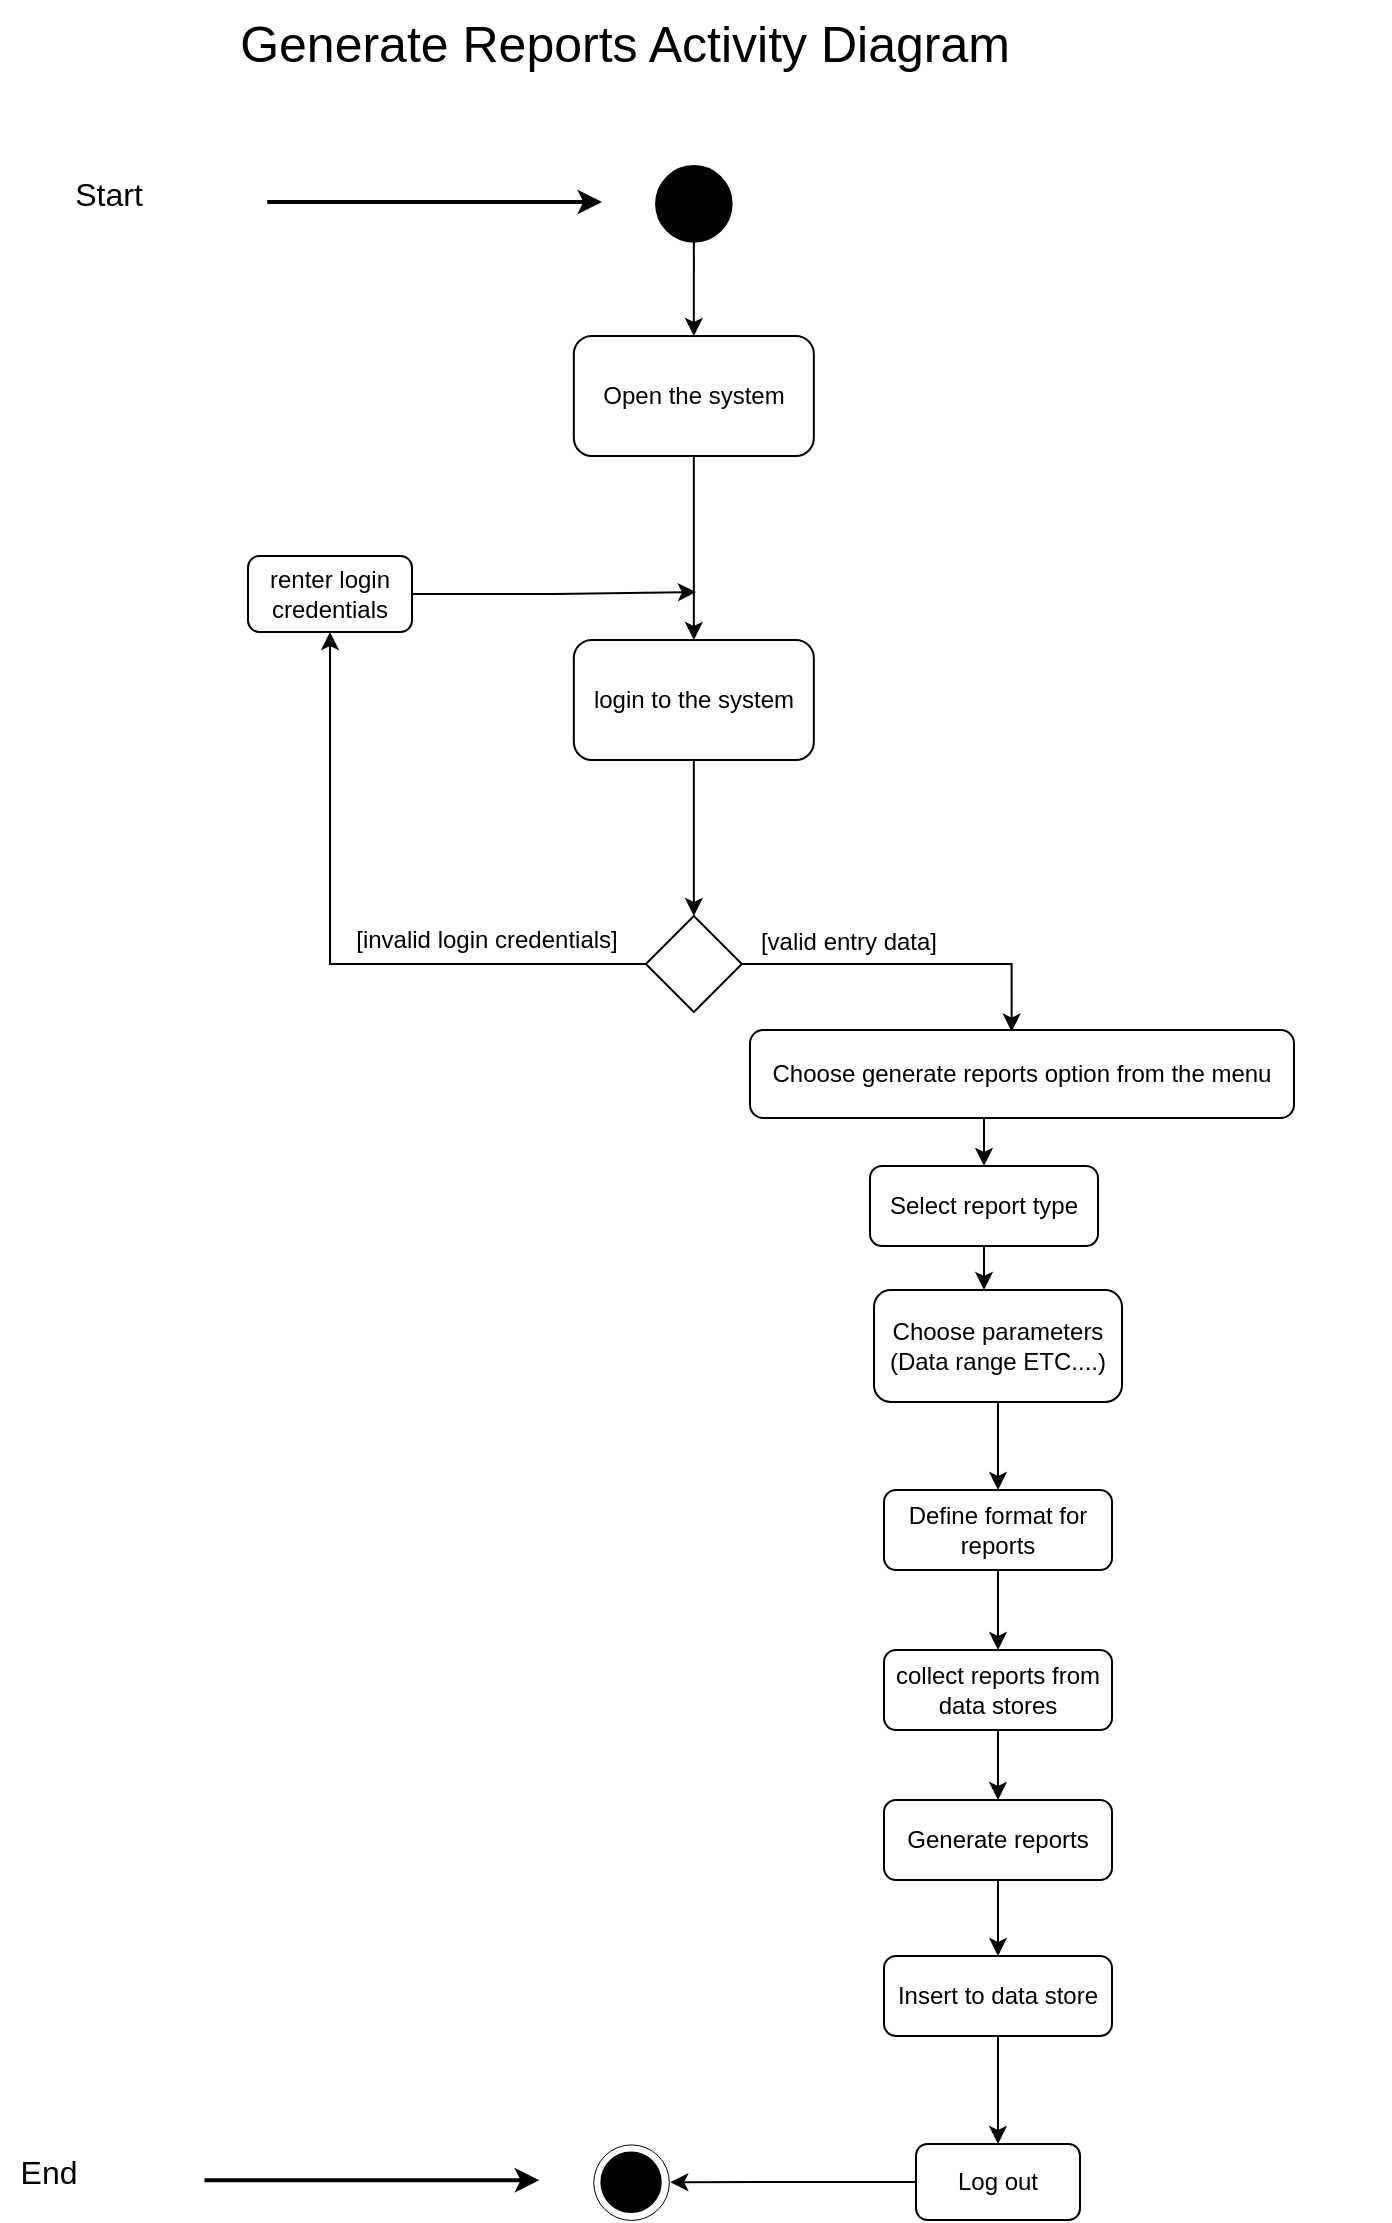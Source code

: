 <mxfile version="24.4.0" type="device">
  <diagram name="Page-1" id="PlogBAuquy3NyxP3YzZk">
    <mxGraphModel dx="1036" dy="1783" grid="0" gridSize="10" guides="1" tooltips="1" connect="1" arrows="1" fold="1" page="1" pageScale="1" pageWidth="827" pageHeight="1169" math="0" shadow="0">
      <root>
        <mxCell id="0" />
        <mxCell id="1" parent="0" />
        <mxCell id="z6OLUDkOgAweelYilt0C-42" value="&lt;span style=&quot;background-color: initial;&quot;&gt;Generate Reports Activity Diagram&lt;/span&gt;" style="text;html=1;align=center;verticalAlign=middle;resizable=0;points=[];autosize=1;strokeColor=none;fillColor=none;fontSize=25;" parent="1" vertex="1">
          <mxGeometry x="197" y="-1131" width="403" height="42" as="geometry" />
        </mxCell>
        <mxCell id="z6OLUDkOgAweelYilt0C-98" value="" style="group" parent="1" vertex="1" connectable="0">
          <mxGeometry x="87.998" y="-1050" width="694" height="1029" as="geometry" />
        </mxCell>
        <mxCell id="z6OLUDkOgAweelYilt0C-43" value="Open the system" style="rounded=1;whiteSpace=wrap;html=1;" parent="z6OLUDkOgAweelYilt0C-98" vertex="1">
          <mxGeometry x="285.922" y="87" width="120" height="60" as="geometry" />
        </mxCell>
        <mxCell id="z6OLUDkOgAweelYilt0C-44" value="" style="edgeStyle=orthogonalEdgeStyle;rounded=0;orthogonalLoop=1;jettySize=auto;html=1;exitX=0.5;exitY=1;exitDx=0;exitDy=0;" parent="z6OLUDkOgAweelYilt0C-98" source="z6OLUDkOgAweelYilt0C-43" target="z6OLUDkOgAweelYilt0C-46" edge="1">
          <mxGeometry relative="1" as="geometry">
            <mxPoint x="346.002" y="186" as="sourcePoint" />
            <mxPoint x="345.632" y="248" as="targetPoint" />
          </mxGeometry>
        </mxCell>
        <mxCell id="z6OLUDkOgAweelYilt0C-45" style="edgeStyle=orthogonalEdgeStyle;rounded=0;orthogonalLoop=1;jettySize=auto;html=1;exitX=0.5;exitY=1;exitDx=0;exitDy=0;" parent="z6OLUDkOgAweelYilt0C-98" source="z6OLUDkOgAweelYilt0C-46" target="z6OLUDkOgAweelYilt0C-49" edge="1">
          <mxGeometry relative="1" as="geometry" />
        </mxCell>
        <mxCell id="z6OLUDkOgAweelYilt0C-46" value="login to the system" style="rounded=1;whiteSpace=wrap;html=1;" parent="z6OLUDkOgAweelYilt0C-98" vertex="1">
          <mxGeometry x="285.922" y="239" width="120" height="60" as="geometry" />
        </mxCell>
        <mxCell id="z6OLUDkOgAweelYilt0C-48" style="edgeStyle=orthogonalEdgeStyle;rounded=0;orthogonalLoop=1;jettySize=auto;html=1;exitX=0;exitY=0.5;exitDx=0;exitDy=0;entryX=0.5;entryY=1;entryDx=0;entryDy=0;" parent="z6OLUDkOgAweelYilt0C-98" source="z6OLUDkOgAweelYilt0C-49" target="z6OLUDkOgAweelYilt0C-53" edge="1">
          <mxGeometry relative="1" as="geometry">
            <mxPoint x="143.002" y="293" as="targetPoint" />
          </mxGeometry>
        </mxCell>
        <mxCell id="z6OLUDkOgAweelYilt0C-49" value="" style="rhombus;whiteSpace=wrap;html=1;" parent="z6OLUDkOgAweelYilt0C-98" vertex="1">
          <mxGeometry x="321.922" y="377" width="48" height="48" as="geometry" />
        </mxCell>
        <mxCell id="z6OLUDkOgAweelYilt0C-50" value="[valid entry data]" style="text;html=1;align=center;verticalAlign=middle;resizable=0;points=[];autosize=1;strokeColor=none;fillColor=none;" parent="z6OLUDkOgAweelYilt0C-98" vertex="1">
          <mxGeometry x="370.002" y="377" width="106" height="26" as="geometry" />
        </mxCell>
        <mxCell id="z6OLUDkOgAweelYilt0C-51" value="[invalid login credentials]" style="text;html=1;align=center;verticalAlign=middle;resizable=0;points=[];autosize=1;strokeColor=none;fillColor=none;" parent="z6OLUDkOgAweelYilt0C-98" vertex="1">
          <mxGeometry x="167.822" y="376" width="149" height="26" as="geometry" />
        </mxCell>
        <mxCell id="z6OLUDkOgAweelYilt0C-52" style="edgeStyle=orthogonalEdgeStyle;rounded=0;orthogonalLoop=1;jettySize=auto;html=1;exitX=1;exitY=0.5;exitDx=0;exitDy=0;" parent="z6OLUDkOgAweelYilt0C-98" source="z6OLUDkOgAweelYilt0C-53" edge="1">
          <mxGeometry relative="1" as="geometry">
            <mxPoint x="347.002" y="215" as="targetPoint" />
          </mxGeometry>
        </mxCell>
        <mxCell id="z6OLUDkOgAweelYilt0C-53" value="renter login credentials" style="rounded=1;whiteSpace=wrap;html=1;" parent="z6OLUDkOgAweelYilt0C-98" vertex="1">
          <mxGeometry x="123.002" y="197" width="82" height="38" as="geometry" />
        </mxCell>
        <mxCell id="z6OLUDkOgAweelYilt0C-54" value="" style="group" parent="z6OLUDkOgAweelYilt0C-98" vertex="1" connectable="0">
          <mxGeometry y="989.173" width="333.425" height="39.822" as="geometry" />
        </mxCell>
        <mxCell id="z6OLUDkOgAweelYilt0C-55" value="" style="group" parent="z6OLUDkOgAweelYilt0C-54" vertex="1" connectable="0">
          <mxGeometry x="295.628" y="2.025" width="37.797" height="37.797" as="geometry" />
        </mxCell>
        <mxCell id="z6OLUDkOgAweelYilt0C-56" value="" style="ellipse;whiteSpace=wrap;html=1;aspect=fixed;fillColor=none;container=0;strokeWidth=0.5;" parent="z6OLUDkOgAweelYilt0C-55" vertex="1">
          <mxGeometry width="37.797" height="37.797" as="geometry" />
        </mxCell>
        <mxCell id="z6OLUDkOgAweelYilt0C-57" value="" style="ellipse;whiteSpace=wrap;html=1;aspect=fixed;fillColor=#000000;container=0;" parent="z6OLUDkOgAweelYilt0C-55" vertex="1">
          <mxGeometry x="4.05" y="4.05" width="29.698" height="29.698" as="geometry" />
        </mxCell>
        <mxCell id="z6OLUDkOgAweelYilt0C-58" value="" style="endArrow=classic;html=1;rounded=0;jumpSize=20;strokeWidth=2;" parent="z6OLUDkOgAweelYilt0C-54" edge="1">
          <mxGeometry width="50" height="50" relative="1" as="geometry">
            <mxPoint x="101.243" y="19.965" as="sourcePoint" />
            <mxPoint x="268.63" y="19.965" as="targetPoint" />
          </mxGeometry>
        </mxCell>
        <mxCell id="z6OLUDkOgAweelYilt0C-59" value="End" style="text;html=1;align=center;verticalAlign=middle;resizable=0;points=[];autosize=1;strokeColor=none;fillColor=none;container=0;fontSize=16;" parent="z6OLUDkOgAweelYilt0C-54" vertex="1">
          <mxGeometry width="46" height="31" as="geometry" />
        </mxCell>
        <mxCell id="z6OLUDkOgAweelYilt0C-60" value="" style="group" parent="z6OLUDkOgAweelYilt0C-98" vertex="1" connectable="0">
          <mxGeometry x="27.35" width="337.475" height="41.847" as="geometry" />
        </mxCell>
        <mxCell id="z6OLUDkOgAweelYilt0C-61" value="" style="ellipse;whiteSpace=wrap;html=1;aspect=fixed;fillColor=#000000;container=0;" parent="z6OLUDkOgAweelYilt0C-60" vertex="1">
          <mxGeometry x="299.678" y="2.025" width="37.797" height="37.797" as="geometry" />
        </mxCell>
        <mxCell id="z6OLUDkOgAweelYilt0C-62" value="" style="group" parent="z6OLUDkOgAweelYilt0C-60" vertex="1" connectable="0">
          <mxGeometry width="272.68" height="41.847" as="geometry" />
        </mxCell>
        <mxCell id="z6OLUDkOgAweelYilt0C-63" value="" style="endArrow=classic;html=1;rounded=0;jumpSize=20;strokeWidth=2;" parent="z6OLUDkOgAweelYilt0C-62" edge="1">
          <mxGeometry width="50" height="50" relative="1" as="geometry">
            <mxPoint x="105.292" y="19.965" as="sourcePoint" />
            <mxPoint x="272.68" y="19.965" as="targetPoint" />
          </mxGeometry>
        </mxCell>
        <mxCell id="z6OLUDkOgAweelYilt0C-64" value="Start" style="text;html=1;align=center;verticalAlign=middle;resizable=0;points=[];autosize=1;strokeColor=none;fillColor=none;container=0;fontSize=16;" parent="z6OLUDkOgAweelYilt0C-62" vertex="1">
          <mxGeometry width="52" height="31" as="geometry" />
        </mxCell>
        <mxCell id="z6OLUDkOgAweelYilt0C-65" style="edgeStyle=orthogonalEdgeStyle;rounded=0;orthogonalLoop=1;jettySize=auto;html=1;exitX=0.5;exitY=1;exitDx=0;exitDy=0;entryX=0.5;entryY=0;entryDx=0;entryDy=0;" parent="z6OLUDkOgAweelYilt0C-98" source="z6OLUDkOgAweelYilt0C-61" target="z6OLUDkOgAweelYilt0C-43" edge="1">
          <mxGeometry relative="1" as="geometry" />
        </mxCell>
        <mxCell id="z6OLUDkOgAweelYilt0C-68" style="edgeStyle=orthogonalEdgeStyle;rounded=0;orthogonalLoop=1;jettySize=auto;html=1;exitX=0.5;exitY=1;exitDx=0;exitDy=0;entryX=0.5;entryY=0;entryDx=0;entryDy=0;" parent="z6OLUDkOgAweelYilt0C-98" source="z6OLUDkOgAweelYilt0C-69" edge="1">
          <mxGeometry relative="1" as="geometry">
            <mxPoint x="491.002" y="564.0" as="targetPoint" />
          </mxGeometry>
        </mxCell>
        <mxCell id="z6OLUDkOgAweelYilt0C-69" value="Select report type" style="rounded=1;whiteSpace=wrap;html=1;" parent="z6OLUDkOgAweelYilt0C-98" vertex="1">
          <mxGeometry x="434.002" y="502" width="114" height="40" as="geometry" />
        </mxCell>
        <mxCell id="DlYM5Q-oDQOPcz3eqZ3L-7" style="edgeStyle=orthogonalEdgeStyle;rounded=0;orthogonalLoop=1;jettySize=auto;html=1;entryX=0.5;entryY=0;entryDx=0;entryDy=0;" parent="z6OLUDkOgAweelYilt0C-98" source="z6OLUDkOgAweelYilt0C-83" target="z6OLUDkOgAweelYilt0C-88" edge="1">
          <mxGeometry relative="1" as="geometry" />
        </mxCell>
        <mxCell id="z6OLUDkOgAweelYilt0C-83" value="Choose parameters (Data range ETC....)" style="rounded=1;whiteSpace=wrap;html=1;" parent="z6OLUDkOgAweelYilt0C-98" vertex="1">
          <mxGeometry x="436.002" y="564" width="124" height="56" as="geometry" />
        </mxCell>
        <mxCell id="DlYM5Q-oDQOPcz3eqZ3L-9" style="edgeStyle=orthogonalEdgeStyle;rounded=0;orthogonalLoop=1;jettySize=auto;html=1;exitX=0.5;exitY=1;exitDx=0;exitDy=0;entryX=0.5;entryY=0;entryDx=0;entryDy=0;" parent="z6OLUDkOgAweelYilt0C-98" source="z6OLUDkOgAweelYilt0C-88" target="DlYM5Q-oDQOPcz3eqZ3L-8" edge="1">
          <mxGeometry relative="1" as="geometry" />
        </mxCell>
        <mxCell id="z6OLUDkOgAweelYilt0C-88" value="Define format for reports" style="rounded=1;whiteSpace=wrap;html=1;" parent="z6OLUDkOgAweelYilt0C-98" vertex="1">
          <mxGeometry x="441.002" y="664" width="114" height="40" as="geometry" />
        </mxCell>
        <mxCell id="z6OLUDkOgAweelYilt0C-93" style="edgeStyle=orthogonalEdgeStyle;rounded=0;orthogonalLoop=1;jettySize=auto;html=1;exitX=0.5;exitY=1;exitDx=0;exitDy=0;" parent="z6OLUDkOgAweelYilt0C-98" source="z6OLUDkOgAweelYilt0C-89" target="z6OLUDkOgAweelYilt0C-92" edge="1">
          <mxGeometry relative="1" as="geometry" />
        </mxCell>
        <mxCell id="z6OLUDkOgAweelYilt0C-89" value="Generate reports" style="rounded=1;whiteSpace=wrap;html=1;" parent="z6OLUDkOgAweelYilt0C-98" vertex="1">
          <mxGeometry x="441.002" y="819" width="114" height="40" as="geometry" />
        </mxCell>
        <mxCell id="z6OLUDkOgAweelYilt0C-95" style="edgeStyle=orthogonalEdgeStyle;rounded=0;orthogonalLoop=1;jettySize=auto;html=1;exitX=0.5;exitY=1;exitDx=0;exitDy=0;entryX=0.5;entryY=0;entryDx=0;entryDy=0;" parent="z6OLUDkOgAweelYilt0C-98" source="z6OLUDkOgAweelYilt0C-92" target="z6OLUDkOgAweelYilt0C-94" edge="1">
          <mxGeometry relative="1" as="geometry" />
        </mxCell>
        <mxCell id="z6OLUDkOgAweelYilt0C-92" value="Insert to data store" style="rounded=1;whiteSpace=wrap;html=1;" parent="z6OLUDkOgAweelYilt0C-98" vertex="1">
          <mxGeometry x="441.002" y="897" width="114" height="40" as="geometry" />
        </mxCell>
        <mxCell id="z6OLUDkOgAweelYilt0C-96" style="edgeStyle=orthogonalEdgeStyle;rounded=0;orthogonalLoop=1;jettySize=auto;html=1;exitX=0;exitY=0.5;exitDx=0;exitDy=0;" parent="z6OLUDkOgAweelYilt0C-98" source="z6OLUDkOgAweelYilt0C-94" edge="1">
          <mxGeometry relative="1" as="geometry">
            <mxPoint x="334.145" y="1010.095" as="targetPoint" />
          </mxGeometry>
        </mxCell>
        <mxCell id="z6OLUDkOgAweelYilt0C-94" value="Log out" style="rounded=1;whiteSpace=wrap;html=1;" parent="z6OLUDkOgAweelYilt0C-98" vertex="1">
          <mxGeometry x="457.002" y="991" width="82" height="38" as="geometry" />
        </mxCell>
        <mxCell id="DlYM5Q-oDQOPcz3eqZ3L-5" style="edgeStyle=orthogonalEdgeStyle;rounded=0;orthogonalLoop=1;jettySize=auto;html=1;exitX=0.5;exitY=1;exitDx=0;exitDy=0;entryX=0.5;entryY=0;entryDx=0;entryDy=0;" parent="z6OLUDkOgAweelYilt0C-98" source="DlYM5Q-oDQOPcz3eqZ3L-1" target="z6OLUDkOgAweelYilt0C-69" edge="1">
          <mxGeometry relative="1" as="geometry" />
        </mxCell>
        <mxCell id="DlYM5Q-oDQOPcz3eqZ3L-1" value="&lt;span style=&quot;text-wrap: nowrap;&quot;&gt;Choose generate reports option from the menu&lt;/span&gt;" style="rounded=1;whiteSpace=wrap;html=1;" parent="z6OLUDkOgAweelYilt0C-98" vertex="1">
          <mxGeometry x="374" y="434" width="272" height="44" as="geometry" />
        </mxCell>
        <mxCell id="DlYM5Q-oDQOPcz3eqZ3L-2" style="edgeStyle=orthogonalEdgeStyle;rounded=0;orthogonalLoop=1;jettySize=auto;html=1;exitX=1;exitY=0.5;exitDx=0;exitDy=0;entryX=0.481;entryY=0.018;entryDx=0;entryDy=0;entryPerimeter=0;" parent="z6OLUDkOgAweelYilt0C-98" source="z6OLUDkOgAweelYilt0C-49" target="DlYM5Q-oDQOPcz3eqZ3L-1" edge="1">
          <mxGeometry relative="1" as="geometry" />
        </mxCell>
        <mxCell id="DlYM5Q-oDQOPcz3eqZ3L-11" style="edgeStyle=orthogonalEdgeStyle;rounded=0;orthogonalLoop=1;jettySize=auto;html=1;entryX=0.5;entryY=0;entryDx=0;entryDy=0;" parent="z6OLUDkOgAweelYilt0C-98" source="DlYM5Q-oDQOPcz3eqZ3L-8" target="z6OLUDkOgAweelYilt0C-89" edge="1">
          <mxGeometry relative="1" as="geometry" />
        </mxCell>
        <mxCell id="DlYM5Q-oDQOPcz3eqZ3L-8" value="collect reports from data stores" style="rounded=1;whiteSpace=wrap;html=1;" parent="z6OLUDkOgAweelYilt0C-98" vertex="1">
          <mxGeometry x="441.002" y="744" width="114" height="40" as="geometry" />
        </mxCell>
      </root>
    </mxGraphModel>
  </diagram>
</mxfile>
